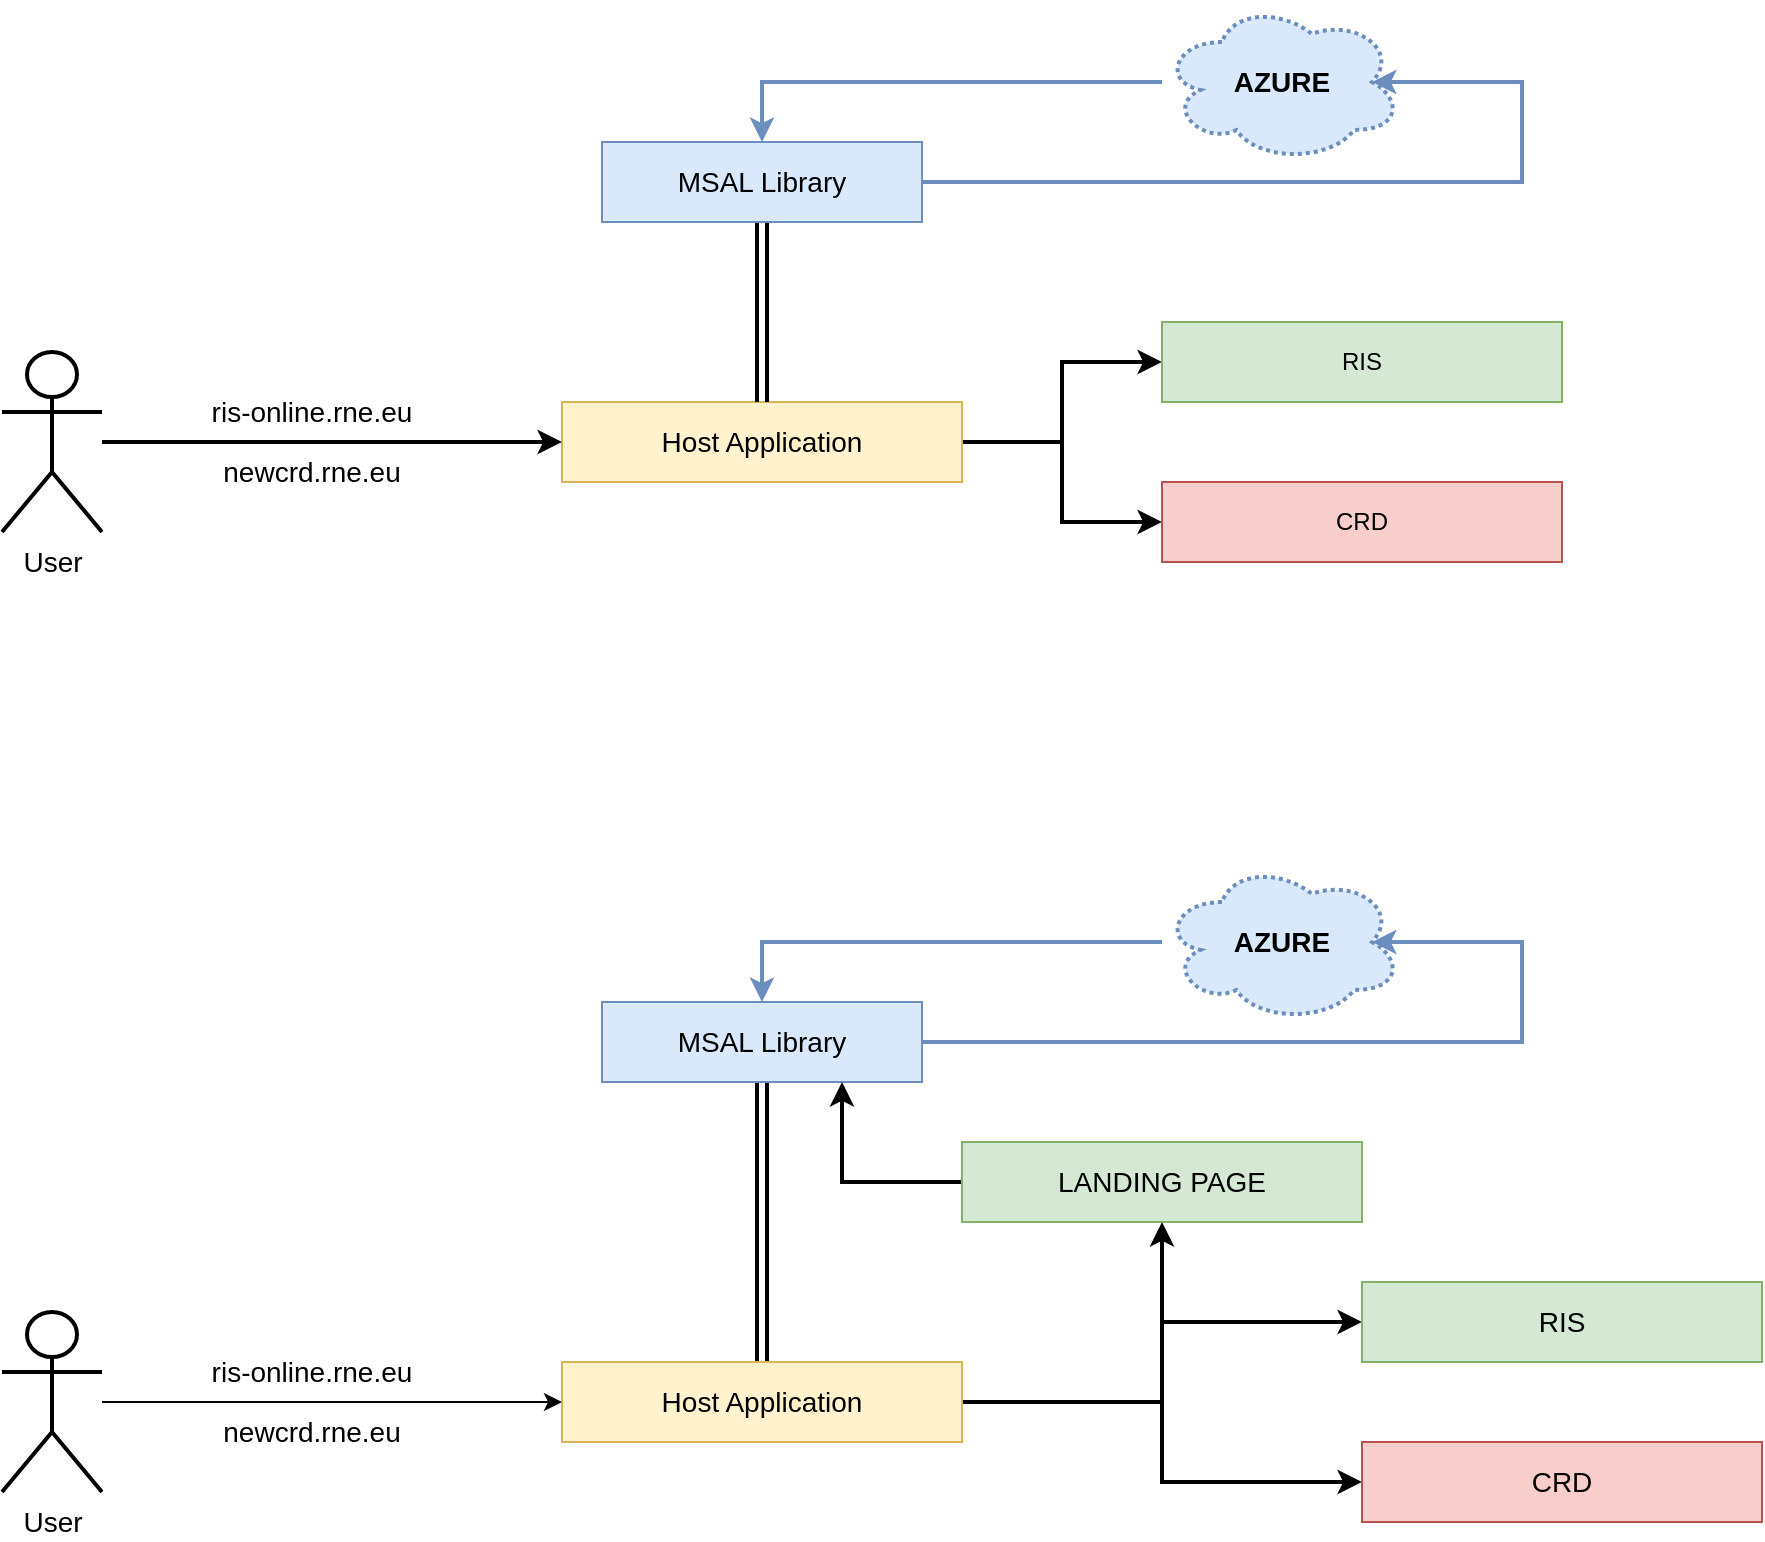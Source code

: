 <mxfile version="24.7.14">
  <diagram name="Page-1" id="YmULuJq1XA86Xhlwb0B4">
    <mxGraphModel dx="1734" dy="982" grid="1" gridSize="10" guides="1" tooltips="1" connect="1" arrows="1" fold="1" page="1" pageScale="1" pageWidth="1169" pageHeight="827" math="0" shadow="0">
      <root>
        <mxCell id="0" />
        <mxCell id="1" parent="0" />
        <mxCell id="o61Xsmxy3MPeIaB5Hk0R-63" style="edgeStyle=orthogonalEdgeStyle;rounded=0;orthogonalLoop=1;jettySize=auto;html=1;entryX=0;entryY=0.5;entryDx=0;entryDy=0;strokeWidth=2;" edge="1" parent="1" source="o61Xsmxy3MPeIaB5Hk0R-32" target="o61Xsmxy3MPeIaB5Hk0R-61">
          <mxGeometry relative="1" as="geometry" />
        </mxCell>
        <mxCell id="o61Xsmxy3MPeIaB5Hk0R-64" style="edgeStyle=orthogonalEdgeStyle;rounded=0;orthogonalLoop=1;jettySize=auto;html=1;entryX=0;entryY=0.5;entryDx=0;entryDy=0;strokeWidth=2;" edge="1" parent="1" source="o61Xsmxy3MPeIaB5Hk0R-32" target="o61Xsmxy3MPeIaB5Hk0R-62">
          <mxGeometry relative="1" as="geometry" />
        </mxCell>
        <mxCell id="o61Xsmxy3MPeIaB5Hk0R-32" value="&lt;font style=&quot;font-size: 14px;&quot;&gt;Host Application&lt;/font&gt;" style="rounded=0;whiteSpace=wrap;html=1;fillColor=#fff2cc;strokeColor=#d6b656;" vertex="1" parent="1">
          <mxGeometry x="300" y="210" width="200" height="40" as="geometry" />
        </mxCell>
        <mxCell id="o61Xsmxy3MPeIaB5Hk0R-40" style="edgeStyle=orthogonalEdgeStyle;rounded=0;orthogonalLoop=1;jettySize=auto;html=1;shape=link;strokeWidth=2;" edge="1" parent="1" source="o61Xsmxy3MPeIaB5Hk0R-33" target="o61Xsmxy3MPeIaB5Hk0R-32">
          <mxGeometry relative="1" as="geometry" />
        </mxCell>
        <mxCell id="o61Xsmxy3MPeIaB5Hk0R-33" value="&lt;font style=&quot;font-size: 14px;&quot;&gt;MSAL Library&lt;/font&gt;" style="rounded=0;whiteSpace=wrap;html=1;fillColor=#dae8fc;strokeColor=#6c8ebf;" vertex="1" parent="1">
          <mxGeometry x="320" y="80" width="160" height="40" as="geometry" />
        </mxCell>
        <mxCell id="o61Xsmxy3MPeIaB5Hk0R-42" style="edgeStyle=orthogonalEdgeStyle;rounded=0;orthogonalLoop=1;jettySize=auto;html=1;entryX=0.5;entryY=0;entryDx=0;entryDy=0;fillColor=#dae8fc;strokeColor=#6c8ebf;strokeWidth=2;" edge="1" parent="1" source="o61Xsmxy3MPeIaB5Hk0R-34" target="o61Xsmxy3MPeIaB5Hk0R-33">
          <mxGeometry relative="1" as="geometry" />
        </mxCell>
        <mxCell id="o61Xsmxy3MPeIaB5Hk0R-34" value="&lt;font style=&quot;font-size: 14px;&quot;&gt;&lt;b&gt;AZURE&lt;/b&gt;&lt;/font&gt;" style="ellipse;shape=cloud;whiteSpace=wrap;html=1;fillColor=#dae8fc;strokeColor=#6c8ebf;dashed=1;dashPattern=1 1;strokeWidth=2;" vertex="1" parent="1">
          <mxGeometry x="600" y="10" width="120" height="80" as="geometry" />
        </mxCell>
        <mxCell id="o61Xsmxy3MPeIaB5Hk0R-54" style="edgeStyle=orthogonalEdgeStyle;rounded=0;orthogonalLoop=1;jettySize=auto;html=1;entryX=0;entryY=0.5;entryDx=0;entryDy=0;strokeWidth=2;" edge="1" parent="1" source="o61Xsmxy3MPeIaB5Hk0R-35" target="o61Xsmxy3MPeIaB5Hk0R-32">
          <mxGeometry relative="1" as="geometry" />
        </mxCell>
        <mxCell id="o61Xsmxy3MPeIaB5Hk0R-35" value="&lt;font style=&quot;font-size: 14px;&quot;&gt;User&lt;/font&gt;" style="shape=umlActor;verticalLabelPosition=bottom;verticalAlign=top;html=1;outlineConnect=0;strokeWidth=2;" vertex="1" parent="1">
          <mxGeometry x="20" y="185" width="50" height="90" as="geometry" />
        </mxCell>
        <mxCell id="o61Xsmxy3MPeIaB5Hk0R-58" style="edgeStyle=orthogonalEdgeStyle;rounded=0;orthogonalLoop=1;jettySize=auto;html=1;entryX=0.875;entryY=0.5;entryDx=0;entryDy=0;entryPerimeter=0;fillColor=#dae8fc;strokeColor=#6c8ebf;strokeWidth=2;" edge="1" parent="1" source="o61Xsmxy3MPeIaB5Hk0R-33" target="o61Xsmxy3MPeIaB5Hk0R-34">
          <mxGeometry relative="1" as="geometry">
            <Array as="points">
              <mxPoint x="780" y="100" />
              <mxPoint x="780" y="50" />
            </Array>
          </mxGeometry>
        </mxCell>
        <mxCell id="o61Xsmxy3MPeIaB5Hk0R-61" value="RIS" style="rounded=0;whiteSpace=wrap;html=1;fillColor=#d5e8d4;strokeColor=#82b366;" vertex="1" parent="1">
          <mxGeometry x="600" y="170" width="200" height="40" as="geometry" />
        </mxCell>
        <mxCell id="o61Xsmxy3MPeIaB5Hk0R-62" value="CRD" style="rounded=0;whiteSpace=wrap;html=1;fillColor=#f8cecc;strokeColor=#b85450;" vertex="1" parent="1">
          <mxGeometry x="600" y="250" width="200" height="40" as="geometry" />
        </mxCell>
        <mxCell id="o61Xsmxy3MPeIaB5Hk0R-65" value="&lt;div&gt;ris-online.rne.eu&lt;/div&gt;" style="text;html=1;align=center;verticalAlign=middle;whiteSpace=wrap;rounded=0;fontSize=14;" vertex="1" parent="1">
          <mxGeometry x="120" y="200" width="110" height="30" as="geometry" />
        </mxCell>
        <mxCell id="o61Xsmxy3MPeIaB5Hk0R-66" value="newcrd.rne.eu" style="text;html=1;align=center;verticalAlign=middle;whiteSpace=wrap;rounded=0;fontSize=14;" vertex="1" parent="1">
          <mxGeometry x="120" y="230" width="110" height="30" as="geometry" />
        </mxCell>
        <mxCell id="o61Xsmxy3MPeIaB5Hk0R-95" style="edgeStyle=orthogonalEdgeStyle;rounded=0;orthogonalLoop=1;jettySize=auto;html=1;entryX=0.5;entryY=1;entryDx=0;entryDy=0;shape=link;strokeWidth=2;" edge="1" parent="1" source="o61Xsmxy3MPeIaB5Hk0R-69" target="o61Xsmxy3MPeIaB5Hk0R-71">
          <mxGeometry relative="1" as="geometry" />
        </mxCell>
        <mxCell id="o61Xsmxy3MPeIaB5Hk0R-98" style="edgeStyle=orthogonalEdgeStyle;rounded=0;orthogonalLoop=1;jettySize=auto;html=1;entryX=0.5;entryY=1;entryDx=0;entryDy=0;strokeWidth=2;" edge="1" parent="1" source="o61Xsmxy3MPeIaB5Hk0R-69" target="o61Xsmxy3MPeIaB5Hk0R-88">
          <mxGeometry relative="1" as="geometry">
            <Array as="points">
              <mxPoint x="600" y="710" />
            </Array>
          </mxGeometry>
        </mxCell>
        <mxCell id="o61Xsmxy3MPeIaB5Hk0R-99" style="edgeStyle=orthogonalEdgeStyle;rounded=0;orthogonalLoop=1;jettySize=auto;html=1;entryX=0;entryY=0.5;entryDx=0;entryDy=0;strokeWidth=2;" edge="1" parent="1" source="o61Xsmxy3MPeIaB5Hk0R-69" target="o61Xsmxy3MPeIaB5Hk0R-77">
          <mxGeometry relative="1" as="geometry" />
        </mxCell>
        <mxCell id="o61Xsmxy3MPeIaB5Hk0R-100" style="edgeStyle=orthogonalEdgeStyle;rounded=0;orthogonalLoop=1;jettySize=auto;html=1;entryX=0;entryY=0.5;entryDx=0;entryDy=0;strokeWidth=2;" edge="1" parent="1" source="o61Xsmxy3MPeIaB5Hk0R-69" target="o61Xsmxy3MPeIaB5Hk0R-78">
          <mxGeometry relative="1" as="geometry" />
        </mxCell>
        <mxCell id="o61Xsmxy3MPeIaB5Hk0R-69" value="&lt;font style=&quot;font-size: 14px;&quot;&gt;Host Application&lt;/font&gt;" style="rounded=0;whiteSpace=wrap;html=1;fillColor=#fff2cc;strokeColor=#d6b656;" vertex="1" parent="1">
          <mxGeometry x="300" y="690" width="200" height="40" as="geometry" />
        </mxCell>
        <mxCell id="o61Xsmxy3MPeIaB5Hk0R-71" value="&lt;font style=&quot;font-size: 14px;&quot;&gt;MSAL Library&lt;/font&gt;" style="rounded=0;whiteSpace=wrap;html=1;fillColor=#dae8fc;strokeColor=#6c8ebf;" vertex="1" parent="1">
          <mxGeometry x="320" y="510" width="160" height="40" as="geometry" />
        </mxCell>
        <mxCell id="o61Xsmxy3MPeIaB5Hk0R-72" style="edgeStyle=orthogonalEdgeStyle;rounded=0;orthogonalLoop=1;jettySize=auto;html=1;entryX=0.5;entryY=0;entryDx=0;entryDy=0;fillColor=#dae8fc;strokeColor=#6c8ebf;strokeWidth=2;" edge="1" parent="1" source="o61Xsmxy3MPeIaB5Hk0R-73" target="o61Xsmxy3MPeIaB5Hk0R-71">
          <mxGeometry relative="1" as="geometry" />
        </mxCell>
        <mxCell id="o61Xsmxy3MPeIaB5Hk0R-73" value="&lt;font style=&quot;font-size: 14px;&quot;&gt;&lt;b&gt;AZURE&lt;/b&gt;&lt;/font&gt;" style="ellipse;shape=cloud;whiteSpace=wrap;html=1;fillColor=#dae8fc;strokeColor=#6c8ebf;dashed=1;dashPattern=1 1;strokeWidth=2;" vertex="1" parent="1">
          <mxGeometry x="600" y="440" width="120" height="80" as="geometry" />
        </mxCell>
        <mxCell id="o61Xsmxy3MPeIaB5Hk0R-74" style="edgeStyle=orthogonalEdgeStyle;rounded=0;orthogonalLoop=1;jettySize=auto;html=1;entryX=0;entryY=0.5;entryDx=0;entryDy=0;" edge="1" parent="1" source="o61Xsmxy3MPeIaB5Hk0R-75" target="o61Xsmxy3MPeIaB5Hk0R-69">
          <mxGeometry relative="1" as="geometry" />
        </mxCell>
        <mxCell id="o61Xsmxy3MPeIaB5Hk0R-75" value="&lt;font style=&quot;font-size: 14px;&quot;&gt;User&lt;/font&gt;" style="shape=umlActor;verticalLabelPosition=bottom;verticalAlign=top;html=1;outlineConnect=0;strokeWidth=2;" vertex="1" parent="1">
          <mxGeometry x="20" y="665" width="50" height="90" as="geometry" />
        </mxCell>
        <mxCell id="o61Xsmxy3MPeIaB5Hk0R-77" value="&lt;font style=&quot;font-size: 14px;&quot;&gt;RIS&lt;/font&gt;" style="rounded=0;whiteSpace=wrap;html=1;fillColor=#d5e8d4;strokeColor=#82b366;" vertex="1" parent="1">
          <mxGeometry x="700" y="650" width="200" height="40" as="geometry" />
        </mxCell>
        <mxCell id="o61Xsmxy3MPeIaB5Hk0R-78" value="&lt;font style=&quot;font-size: 14px;&quot;&gt;CRD&lt;/font&gt;" style="rounded=0;whiteSpace=wrap;html=1;fillColor=#f8cecc;strokeColor=#b85450;" vertex="1" parent="1">
          <mxGeometry x="700" y="730" width="200" height="40" as="geometry" />
        </mxCell>
        <mxCell id="o61Xsmxy3MPeIaB5Hk0R-79" value="&lt;div&gt;ris-online.rne.eu&lt;/div&gt;" style="text;html=1;align=center;verticalAlign=middle;whiteSpace=wrap;rounded=0;fontSize=14;" vertex="1" parent="1">
          <mxGeometry x="120" y="680" width="110" height="30" as="geometry" />
        </mxCell>
        <mxCell id="o61Xsmxy3MPeIaB5Hk0R-80" value="newcrd.rne.eu" style="text;html=1;align=center;verticalAlign=middle;whiteSpace=wrap;rounded=0;fontSize=14;" vertex="1" parent="1">
          <mxGeometry x="120" y="710" width="110" height="30" as="geometry" />
        </mxCell>
        <mxCell id="o61Xsmxy3MPeIaB5Hk0R-84" style="edgeStyle=orthogonalEdgeStyle;rounded=0;orthogonalLoop=1;jettySize=auto;html=1;entryX=0.875;entryY=0.5;entryDx=0;entryDy=0;entryPerimeter=0;fillColor=#dae8fc;strokeColor=#6c8ebf;strokeWidth=2;exitX=1;exitY=0.5;exitDx=0;exitDy=0;" edge="1" parent="1" source="o61Xsmxy3MPeIaB5Hk0R-71" target="o61Xsmxy3MPeIaB5Hk0R-73">
          <mxGeometry relative="1" as="geometry">
            <mxPoint x="800" y="580.0" as="sourcePoint" />
            <Array as="points">
              <mxPoint x="780" y="530" />
              <mxPoint x="780" y="480" />
            </Array>
          </mxGeometry>
        </mxCell>
        <mxCell id="o61Xsmxy3MPeIaB5Hk0R-97" style="edgeStyle=orthogonalEdgeStyle;rounded=0;orthogonalLoop=1;jettySize=auto;html=1;exitX=0;exitY=0.5;exitDx=0;exitDy=0;entryX=0.75;entryY=1;entryDx=0;entryDy=0;strokeWidth=2;" edge="1" parent="1" source="o61Xsmxy3MPeIaB5Hk0R-88" target="o61Xsmxy3MPeIaB5Hk0R-71">
          <mxGeometry relative="1" as="geometry" />
        </mxCell>
        <mxCell id="o61Xsmxy3MPeIaB5Hk0R-88" value="&lt;font style=&quot;font-size: 14px;&quot;&gt;LANDING PAGE&lt;/font&gt;" style="rounded=0;whiteSpace=wrap;html=1;fillColor=#d5e8d4;strokeColor=#82b366;" vertex="1" parent="1">
          <mxGeometry x="500" y="580" width="200" height="40" as="geometry" />
        </mxCell>
      </root>
    </mxGraphModel>
  </diagram>
</mxfile>
